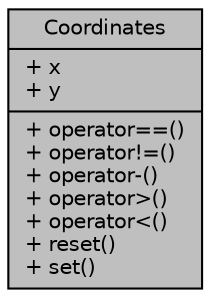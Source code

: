digraph "Coordinates"
{
  edge [fontname="Helvetica",fontsize="10",labelfontname="Helvetica",labelfontsize="10"];
  node [fontname="Helvetica",fontsize="10",shape=record];
  Node1 [label="{Coordinates\n|+ x\l+ y\l|+ operator==()\l+ operator!=()\l+ operator-()\l+ operator\>()\l+ operator\<()\l+ reset()\l+ set()\l}",height=0.2,width=0.4,color="black", fillcolor="grey75", style="filled", fontcolor="black"];
}
